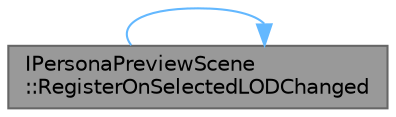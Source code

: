 digraph "IPersonaPreviewScene::RegisterOnSelectedLODChanged"
{
 // INTERACTIVE_SVG=YES
 // LATEX_PDF_SIZE
  bgcolor="transparent";
  edge [fontname=Helvetica,fontsize=10,labelfontname=Helvetica,labelfontsize=10];
  node [fontname=Helvetica,fontsize=10,shape=box,height=0.2,width=0.4];
  rankdir="LR";
  Node1 [id="Node000001",label="IPersonaPreviewScene\l::RegisterOnSelectedLODChanged",height=0.2,width=0.4,color="gray40", fillcolor="grey60", style="filled", fontcolor="black",tooltip="Register callback to be able to be notify when the select LOD is change."];
  Node1 -> Node1 [id="edge1_Node000001_Node000001",color="steelblue1",style="solid",tooltip=" "];
}
